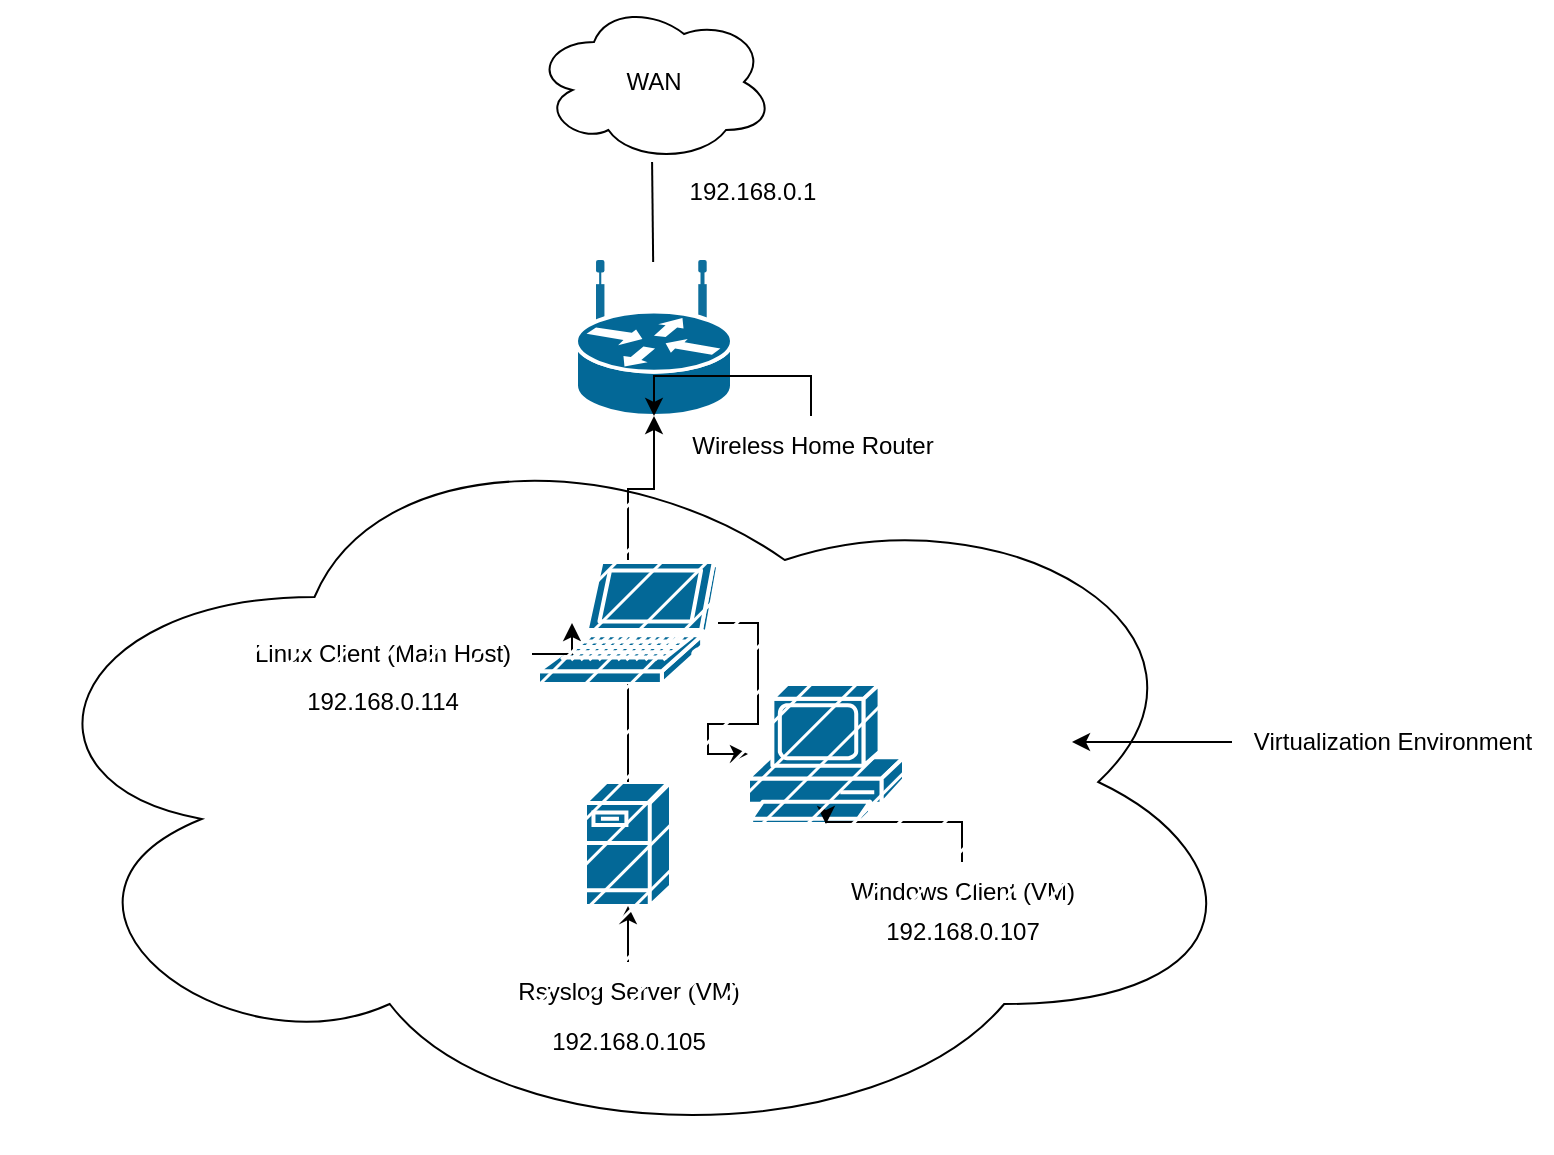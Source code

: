 <mxfile version="20.2.6" type="github">
  <diagram name="Page-1" id="c37626ed-c26b-45fb-9056-f9ebc6bb27b6">
    <mxGraphModel dx="868" dy="489" grid="1" gridSize="10" guides="1" tooltips="1" connect="1" arrows="1" fold="1" page="1" pageScale="1" pageWidth="1100" pageHeight="850" background="none" math="0" shadow="0">
      <root>
        <mxCell id="0" />
        <mxCell id="1" parent="0" />
        <mxCell id="C619uP3odZ40OXFEFNgw-1" value="" style="shape=mxgraph.cisco.routers.wireless_router;sketch=0;html=1;pointerEvents=1;dashed=0;fillColor=#036897;strokeColor=#ffffff;strokeWidth=2;verticalLabelPosition=bottom;verticalAlign=top;align=center;outlineConnect=0;" parent="1" vertex="1">
          <mxGeometry x="392" y="275" width="78" height="77" as="geometry" />
        </mxCell>
        <mxCell id="C619uP3odZ40OXFEFNgw-2" value="WAN" style="ellipse;shape=cloud;whiteSpace=wrap;html=1;" parent="1" vertex="1">
          <mxGeometry x="371" y="145" width="120" height="80" as="geometry" />
        </mxCell>
        <mxCell id="C619uP3odZ40OXFEFNgw-4" value="" style="endArrow=none;html=1;rounded=0;entryX=0.492;entryY=1;entryDx=0;entryDy=0;entryPerimeter=0;" parent="1" source="C619uP3odZ40OXFEFNgw-1" target="C619uP3odZ40OXFEFNgw-2" edge="1">
          <mxGeometry width="50" height="50" relative="1" as="geometry">
            <mxPoint x="420" y="283" as="sourcePoint" />
            <mxPoint x="470" y="233" as="targetPoint" />
          </mxGeometry>
        </mxCell>
        <mxCell id="C619uP3odZ40OXFEFNgw-16" value="" style="edgeStyle=orthogonalEdgeStyle;rounded=0;orthogonalLoop=1;jettySize=auto;html=1;" parent="1" source="C619uP3odZ40OXFEFNgw-5" target="C619uP3odZ40OXFEFNgw-8" edge="1">
          <mxGeometry relative="1" as="geometry" />
        </mxCell>
        <mxCell id="C619uP3odZ40OXFEFNgw-18" value="" style="edgeStyle=orthogonalEdgeStyle;rounded=0;orthogonalLoop=1;jettySize=auto;html=1;" parent="1" source="C619uP3odZ40OXFEFNgw-5" target="C619uP3odZ40OXFEFNgw-1" edge="1">
          <mxGeometry relative="1" as="geometry" />
        </mxCell>
        <mxCell id="C619uP3odZ40OXFEFNgw-5" value="" style="shape=mxgraph.cisco.computers_and_peripherals.laptop;sketch=0;html=1;pointerEvents=1;dashed=0;fillColor=#036897;strokeColor=#ffffff;strokeWidth=2;verticalLabelPosition=bottom;verticalAlign=top;align=center;outlineConnect=0;" parent="1" vertex="1">
          <mxGeometry x="373" y="425" width="90" height="61" as="geometry" />
        </mxCell>
        <mxCell id="C619uP3odZ40OXFEFNgw-6" value="" style="shape=mxgraph.cisco.servers.fileserver;sketch=0;html=1;pointerEvents=1;dashed=0;fillColor=#036897;strokeColor=#ffffff;strokeWidth=2;verticalLabelPosition=bottom;verticalAlign=top;align=center;outlineConnect=0;" parent="1" vertex="1">
          <mxGeometry x="396.5" y="535" width="43" height="62" as="geometry" />
        </mxCell>
        <mxCell id="C619uP3odZ40OXFEFNgw-8" value="" style="shape=mxgraph.cisco.computers_and_peripherals.pc;sketch=0;html=1;pointerEvents=1;dashed=0;fillColor=#036897;strokeColor=#ffffff;strokeWidth=2;verticalLabelPosition=bottom;verticalAlign=top;align=center;outlineConnect=0;" parent="1" vertex="1">
          <mxGeometry x="478" y="486" width="78" height="70" as="geometry" />
        </mxCell>
        <mxCell id="C619uP3odZ40OXFEFNgw-13" value="" style="endArrow=none;html=1;rounded=0;entryX=0.5;entryY=1;entryDx=0;entryDy=0;entryPerimeter=0;exitX=0.5;exitY=0;exitDx=0;exitDy=0;exitPerimeter=0;" parent="1" source="C619uP3odZ40OXFEFNgw-6" target="C619uP3odZ40OXFEFNgw-5" edge="1">
          <mxGeometry width="50" height="50" relative="1" as="geometry">
            <mxPoint x="393" y="555" as="sourcePoint" />
            <mxPoint x="443" y="505" as="targetPoint" />
          </mxGeometry>
        </mxCell>
        <mxCell id="C619uP3odZ40OXFEFNgw-20" value="" style="edgeStyle=orthogonalEdgeStyle;rounded=0;orthogonalLoop=1;jettySize=auto;html=1;" parent="1" source="C619uP3odZ40OXFEFNgw-19" target="C619uP3odZ40OXFEFNgw-6" edge="1">
          <mxGeometry relative="1" as="geometry" />
        </mxCell>
        <mxCell id="C619uP3odZ40OXFEFNgw-19" value="Rsyslog Server (VM)&lt;br&gt;" style="text;html=1;align=center;verticalAlign=middle;resizable=0;points=[];autosize=1;strokeColor=none;fillColor=none;" parent="1" vertex="1">
          <mxGeometry x="353" y="625" width="130" height="30" as="geometry" />
        </mxCell>
        <mxCell id="C619uP3odZ40OXFEFNgw-29" value="" style="edgeStyle=orthogonalEdgeStyle;rounded=0;orthogonalLoop=1;jettySize=auto;html=1;" parent="1" source="C619uP3odZ40OXFEFNgw-21" target="C619uP3odZ40OXFEFNgw-8" edge="1">
          <mxGeometry relative="1" as="geometry" />
        </mxCell>
        <mxCell id="C619uP3odZ40OXFEFNgw-21" value="Windows Client (VM)" style="text;html=1;align=center;verticalAlign=middle;resizable=0;points=[];autosize=1;strokeColor=none;fillColor=none;" parent="1" vertex="1">
          <mxGeometry x="515" y="575" width="140" height="30" as="geometry" />
        </mxCell>
        <mxCell id="C619uP3odZ40OXFEFNgw-25" value="" style="edgeStyle=orthogonalEdgeStyle;rounded=0;orthogonalLoop=1;jettySize=auto;html=1;" parent="1" source="C619uP3odZ40OXFEFNgw-23" target="C619uP3odZ40OXFEFNgw-5" edge="1">
          <mxGeometry relative="1" as="geometry" />
        </mxCell>
        <mxCell id="C619uP3odZ40OXFEFNgw-23" value="Linux Client (Main Host)" style="text;html=1;align=center;verticalAlign=middle;resizable=0;points=[];autosize=1;strokeColor=none;fillColor=none;" parent="1" vertex="1">
          <mxGeometry x="220" y="456" width="150" height="30" as="geometry" />
        </mxCell>
        <mxCell id="C619uP3odZ40OXFEFNgw-28" value="" style="edgeStyle=orthogonalEdgeStyle;rounded=0;orthogonalLoop=1;jettySize=auto;html=1;" parent="1" source="C619uP3odZ40OXFEFNgw-26" target="C619uP3odZ40OXFEFNgw-1" edge="1">
          <mxGeometry relative="1" as="geometry" />
        </mxCell>
        <mxCell id="C619uP3odZ40OXFEFNgw-26" value="Wireless Home Router&lt;br&gt;" style="text;html=1;align=center;verticalAlign=middle;resizable=0;points=[];autosize=1;strokeColor=none;fillColor=none;" parent="1" vertex="1">
          <mxGeometry x="439.5" y="352" width="140" height="30" as="geometry" />
        </mxCell>
        <mxCell id="okp_9_kULfEuPTyKICS1-1" value="" style="ellipse;shape=cloud;whiteSpace=wrap;html=1;shadow=0;fillColor=default;fillStyle=hatch;" parent="1" vertex="1">
          <mxGeometry x="104.5" y="350" width="627" height="370" as="geometry" />
        </mxCell>
        <mxCell id="IdoxeT4hAp9jHo6Y3Jwr-4" value="" style="edgeStyle=orthogonalEdgeStyle;rounded=0;orthogonalLoop=1;jettySize=auto;html=1;" edge="1" parent="1" source="okp_9_kULfEuPTyKICS1-3">
          <mxGeometry relative="1" as="geometry">
            <mxPoint x="640" y="515" as="targetPoint" />
          </mxGeometry>
        </mxCell>
        <mxCell id="okp_9_kULfEuPTyKICS1-3" value="Virtualization Environment&lt;br&gt;" style="text;html=1;align=center;verticalAlign=middle;resizable=0;points=[];autosize=1;strokeColor=none;fillColor=none;" parent="1" vertex="1">
          <mxGeometry x="720" y="500" width="160" height="30" as="geometry" />
        </mxCell>
        <mxCell id="IdoxeT4hAp9jHo6Y3Jwr-5" value="192.168.0.1" style="text;html=1;align=center;verticalAlign=middle;resizable=0;points=[];autosize=1;strokeColor=none;fillColor=none;" vertex="1" parent="1">
          <mxGeometry x="435" y="225" width="90" height="30" as="geometry" />
        </mxCell>
        <mxCell id="IdoxeT4hAp9jHo6Y3Jwr-6" value="192.168.0.114" style="text;html=1;align=center;verticalAlign=middle;resizable=0;points=[];autosize=1;strokeColor=none;fillColor=none;" vertex="1" parent="1">
          <mxGeometry x="245" y="480" width="100" height="30" as="geometry" />
        </mxCell>
        <mxCell id="IdoxeT4hAp9jHo6Y3Jwr-7" value="192.168.0.105" style="text;html=1;align=center;verticalAlign=middle;resizable=0;points=[];autosize=1;strokeColor=none;fillColor=none;" vertex="1" parent="1">
          <mxGeometry x="368" y="650" width="100" height="30" as="geometry" />
        </mxCell>
        <mxCell id="IdoxeT4hAp9jHo6Y3Jwr-8" value="192.168.0.107" style="text;html=1;align=center;verticalAlign=middle;resizable=0;points=[];autosize=1;strokeColor=none;fillColor=none;" vertex="1" parent="1">
          <mxGeometry x="535" y="595" width="100" height="30" as="geometry" />
        </mxCell>
      </root>
    </mxGraphModel>
  </diagram>
</mxfile>
